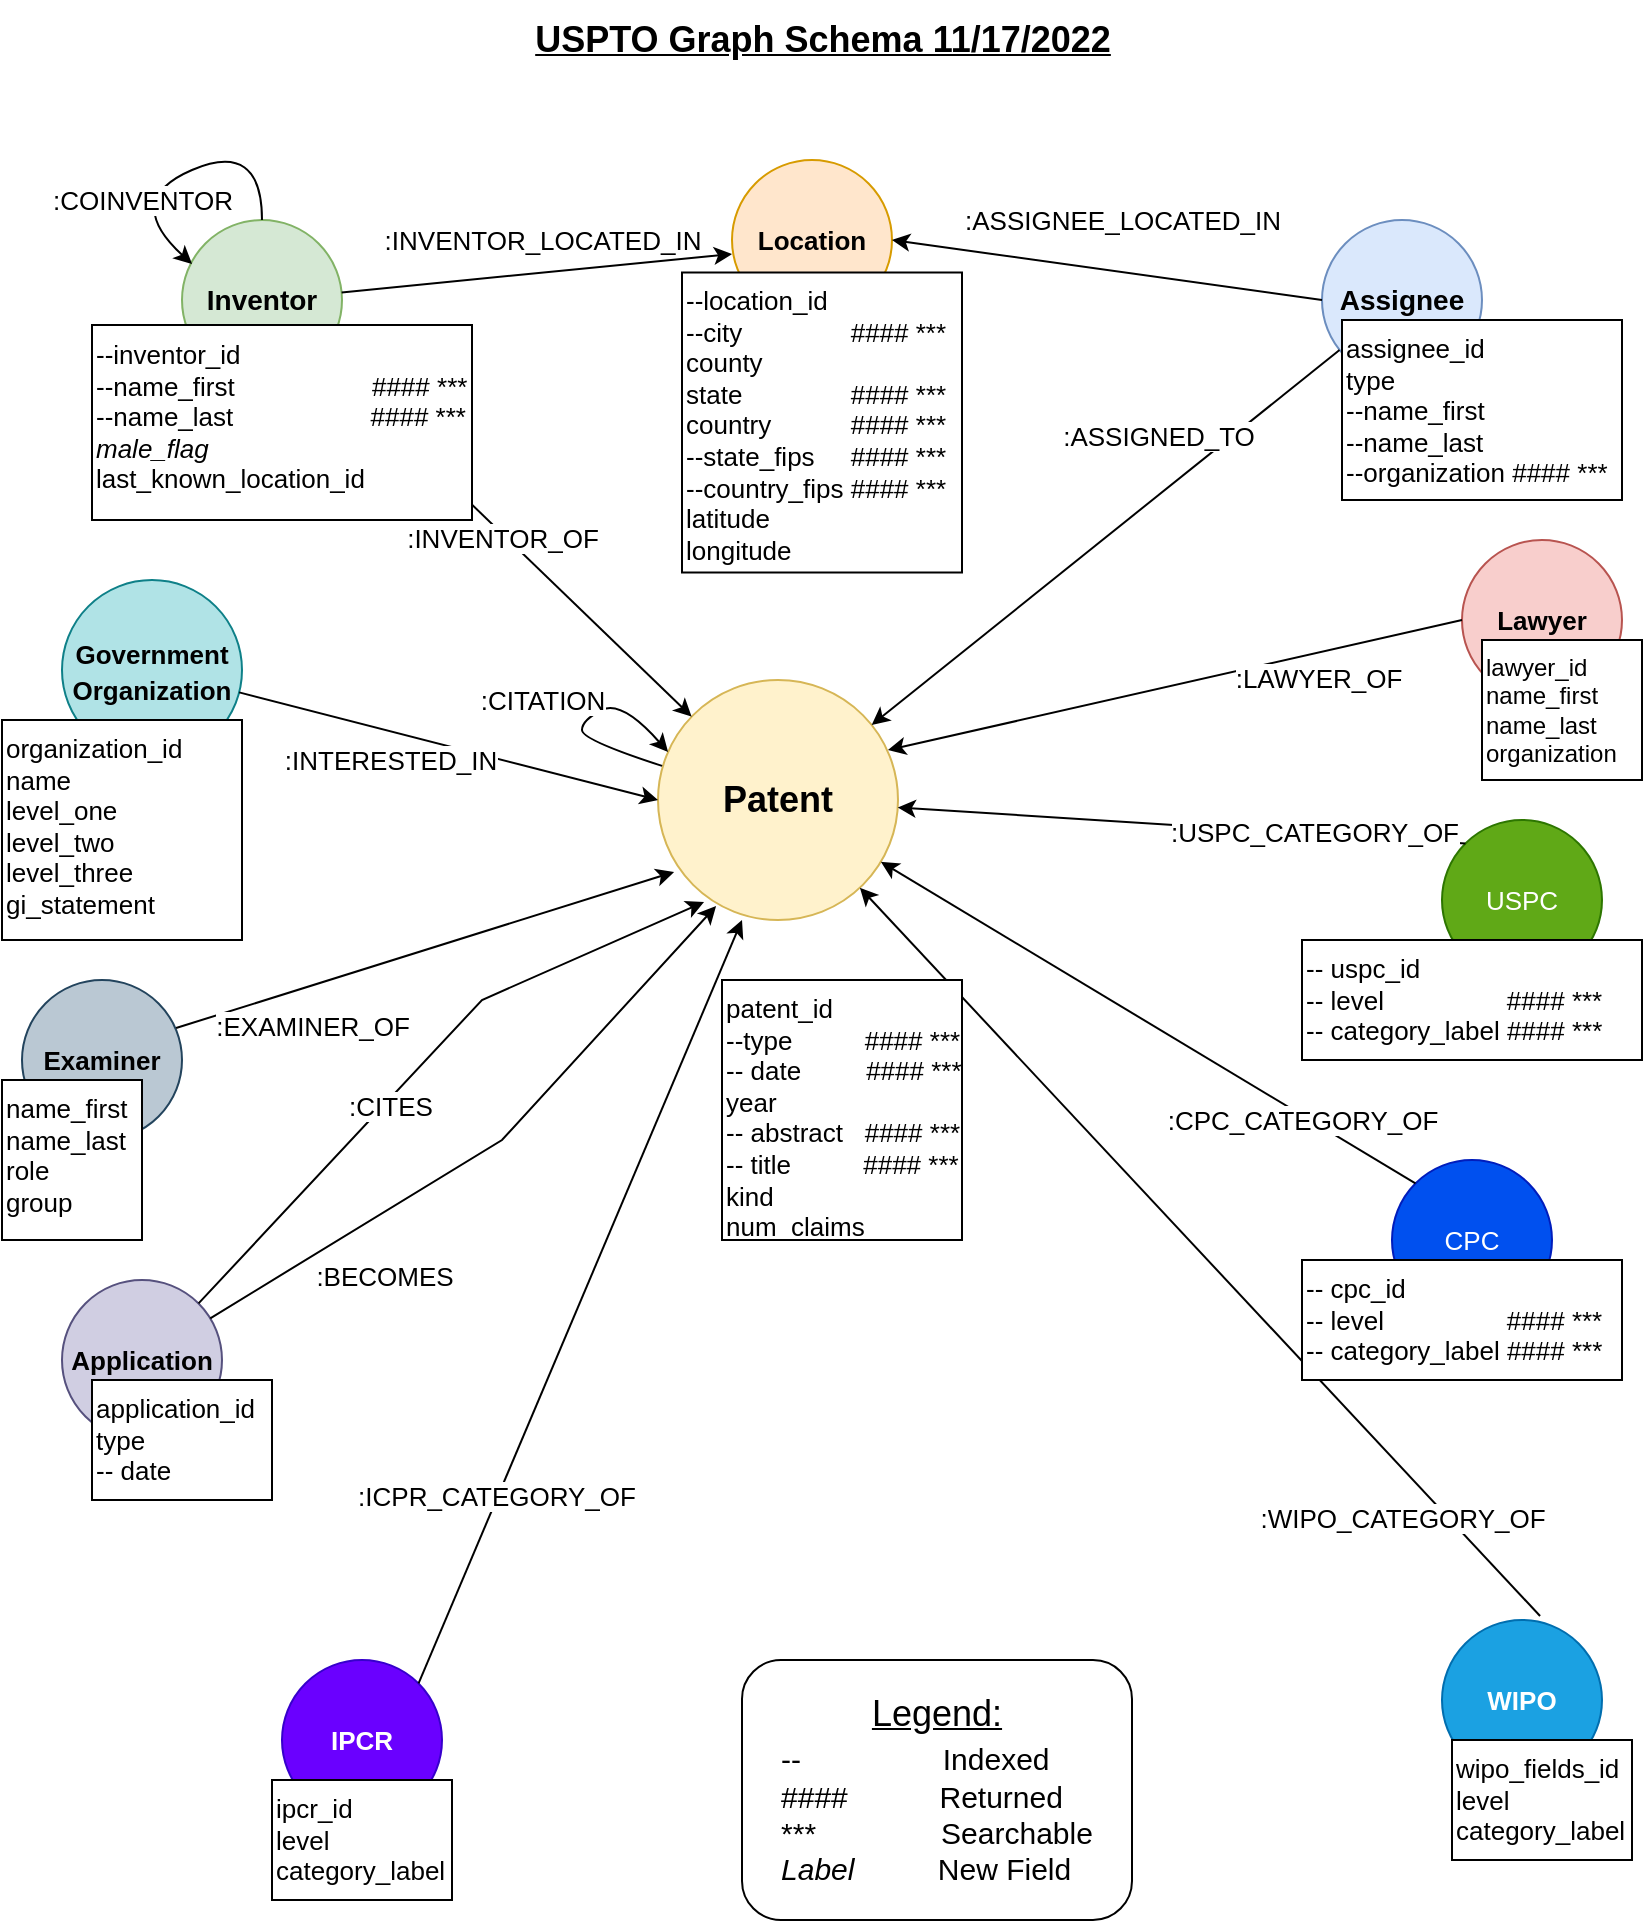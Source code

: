 <mxfile version="20.5.3" type="device"><diagram id="VbIkxto5LYiy9_u_ZyFP" name="Page-1"><mxGraphModel dx="1422" dy="762" grid="1" gridSize="10" guides="1" tooltips="1" connect="1" arrows="1" fold="1" page="1" pageScale="1" pageWidth="850" pageHeight="1100" math="0" shadow="0"><root><mxCell id="0"/><mxCell id="1" parent="0"/><mxCell id="I_eIPNrGaGb-8BUkP_D7-1" value="&lt;b&gt;Inventor&lt;/b&gt;" style="ellipse;whiteSpace=wrap;html=1;aspect=fixed;fillColor=#d5e8d4;strokeColor=#82b366;fontSize=14;" parent="1" vertex="1"><mxGeometry x="105" y="150" width="80" height="80" as="geometry"/></mxCell><mxCell id="I_eIPNrGaGb-8BUkP_D7-2" value="" style="curved=1;endArrow=classic;html=1;rounded=0;exitX=0.5;exitY=0;exitDx=0;exitDy=0;entryX=0.063;entryY=0.275;entryDx=0;entryDy=0;entryPerimeter=0;verticalAlign=middle;fontSize=14;" parent="1" source="I_eIPNrGaGb-8BUkP_D7-1" target="I_eIPNrGaGb-8BUkP_D7-1" edge="1"><mxGeometry width="50" height="50" relative="1" as="geometry"><mxPoint x="105" y="130" as="sourcePoint"/><mxPoint x="105" y="110" as="targetPoint"/><Array as="points"><mxPoint x="145" y="110"/><mxPoint x="75" y="140"/></Array></mxGeometry></mxCell><mxCell id="I_eIPNrGaGb-8BUkP_D7-3" value=":COINVENTOR" style="edgeLabel;html=1;align=center;verticalAlign=middle;resizable=0;points=[];fontSize=13;labelPosition=center;verticalLabelPosition=middle;" parent="I_eIPNrGaGb-8BUkP_D7-2" vertex="1" connectable="0"><mxGeometry x="0.231" y="4" relative="1" as="geometry"><mxPoint x="-6" y="2" as="offset"/></mxGeometry></mxCell><mxCell id="I_eIPNrGaGb-8BUkP_D7-4" value="&lt;b&gt;Patent&lt;/b&gt;" style="ellipse;whiteSpace=wrap;html=1;aspect=fixed;fontSize=18;fillColor=#fff2cc;strokeColor=#d6b656;" parent="1" vertex="1"><mxGeometry x="343" y="380" width="120" height="120" as="geometry"/></mxCell><mxCell id="I_eIPNrGaGb-8BUkP_D7-7" value="" style="endArrow=classic;html=1;rounded=0;fontSize=18;exitX=1;exitY=1;exitDx=0;exitDy=0;" parent="1" source="I_eIPNrGaGb-8BUkP_D7-1" target="I_eIPNrGaGb-8BUkP_D7-4" edge="1"><mxGeometry width="50" height="50" relative="1" as="geometry"><mxPoint x="225" y="240" as="sourcePoint"/><mxPoint x="275" y="190" as="targetPoint"/></mxGeometry></mxCell><mxCell id="I_eIPNrGaGb-8BUkP_D7-11" value=":INVENTOR_OF" style="edgeLabel;html=1;align=center;verticalAlign=middle;resizable=0;points=[];fontSize=13;" parent="I_eIPNrGaGb-8BUkP_D7-7" vertex="1" connectable="0"><mxGeometry x="-0.223" y="-3" relative="1" as="geometry"><mxPoint x="21" y="19" as="offset"/></mxGeometry></mxCell><mxCell id="I_eIPNrGaGb-8BUkP_D7-8" value="&lt;b&gt;Assignee&lt;/b&gt;" style="ellipse;whiteSpace=wrap;html=1;aspect=fixed;fontSize=14;fillColor=#dae8fc;strokeColor=#6c8ebf;" parent="1" vertex="1"><mxGeometry x="675" y="150" width="80" height="80" as="geometry"/></mxCell><mxCell id="I_eIPNrGaGb-8BUkP_D7-10" value=":ASSIGNED_TO" style="endArrow=classic;html=1;rounded=0;fontSize=13;" parent="1" source="I_eIPNrGaGb-8BUkP_D7-8" target="I_eIPNrGaGb-8BUkP_D7-4" edge="1"><mxGeometry x="-0.345" y="-23" width="50" height="50" relative="1" as="geometry"><mxPoint x="565" y="290" as="sourcePoint"/><mxPoint x="615" y="240" as="targetPoint"/><mxPoint as="offset"/></mxGeometry></mxCell><mxCell id="I_eIPNrGaGb-8BUkP_D7-12" value="&lt;b&gt;Location&lt;/b&gt;" style="ellipse;whiteSpace=wrap;html=1;aspect=fixed;fontSize=13;fillColor=#ffe6cc;strokeColor=#d79b00;" parent="1" vertex="1"><mxGeometry x="380" y="120" width="80" height="80" as="geometry"/></mxCell><mxCell id="I_eIPNrGaGb-8BUkP_D7-13" value=":INVENTOR_LOCATED_IN" style="endArrow=classic;html=1;rounded=0;fontSize=13;entryX=0;entryY=0.588;entryDx=0;entryDy=0;entryPerimeter=0;" parent="1" source="I_eIPNrGaGb-8BUkP_D7-1" target="I_eIPNrGaGb-8BUkP_D7-12" edge="1"><mxGeometry x="0.043" y="16" width="50" height="50" relative="1" as="geometry"><mxPoint x="195" y="190" as="sourcePoint"/><mxPoint x="385" y="190" as="targetPoint"/><mxPoint as="offset"/></mxGeometry></mxCell><mxCell id="I_eIPNrGaGb-8BUkP_D7-14" value=":ASSIGNEE_LOCATED_IN" style="endArrow=classic;html=1;rounded=0;fontSize=13;exitX=0;exitY=0.5;exitDx=0;exitDy=0;entryX=1;entryY=0.5;entryDx=0;entryDy=0;" parent="1" source="I_eIPNrGaGb-8BUkP_D7-8" target="I_eIPNrGaGb-8BUkP_D7-12" edge="1"><mxGeometry x="-0.037" y="-26" width="50" height="50" relative="1" as="geometry"><mxPoint x="575" y="180" as="sourcePoint"/><mxPoint x="625" y="130" as="targetPoint"/><mxPoint as="offset"/></mxGeometry></mxCell><mxCell id="I_eIPNrGaGb-8BUkP_D7-15" value="&lt;b&gt;Lawyer&lt;/b&gt;" style="ellipse;whiteSpace=wrap;html=1;aspect=fixed;fontSize=13;fillColor=#f8cecc;strokeColor=#b85450;" parent="1" vertex="1"><mxGeometry x="745" y="310" width="80" height="80" as="geometry"/></mxCell><mxCell id="I_eIPNrGaGb-8BUkP_D7-16" value="--location_id&lt;br&gt;--city&amp;nbsp; &amp;nbsp; &amp;nbsp; &amp;nbsp; &amp;nbsp; &amp;nbsp; &amp;nbsp; &amp;nbsp;#### ***&lt;br&gt;county&lt;br&gt;state&amp;nbsp; &amp;nbsp; &amp;nbsp; &amp;nbsp; &amp;nbsp; &amp;nbsp; &amp;nbsp; &amp;nbsp;#### ***&lt;br&gt;country&amp;nbsp; &amp;nbsp; &amp;nbsp; &amp;nbsp; &amp;nbsp; &amp;nbsp;#### ***&lt;br&gt;--state_fips&amp;nbsp; &amp;nbsp; &amp;nbsp;#### ***&lt;br&gt;--country_fips #### ***&lt;br&gt;latitude&lt;br&gt;longitude" style="whiteSpace=wrap;html=1;fontSize=13;align=left;verticalAlign=top;" parent="1" vertex="1"><mxGeometry x="355" y="176.25" width="140" height="150" as="geometry"/></mxCell><mxCell id="I_eIPNrGaGb-8BUkP_D7-17" value="assignee_id&lt;br&gt;type&lt;br&gt;--name_first&lt;br&gt;--name_last&lt;br&gt;--organization #### ***" style="whiteSpace=wrap;html=1;fontSize=13;align=left;verticalAlign=top;" parent="1" vertex="1"><mxGeometry x="685" y="200" width="140" height="90" as="geometry"/></mxCell><mxCell id="I_eIPNrGaGb-8BUkP_D7-18" value="--inventor_id&lt;br&gt;--name_first&amp;nbsp; &amp;nbsp; &amp;nbsp; &amp;nbsp; &amp;nbsp; &amp;nbsp; &amp;nbsp; &amp;nbsp; &amp;nbsp; &amp;nbsp;#### ***&lt;br&gt;--name_last&amp;nbsp; &amp;nbsp; &amp;nbsp; &amp;nbsp; &amp;nbsp; &amp;nbsp; &amp;nbsp; &amp;nbsp; &amp;nbsp; &amp;nbsp;#### ***&lt;br&gt;&lt;i&gt;male_flag&lt;/i&gt;&lt;br&gt;last_known_location_id" style="whiteSpace=wrap;html=1;fontSize=13;align=left;verticalAlign=top;" parent="1" vertex="1"><mxGeometry x="60" y="202.5" width="190" height="97.5" as="geometry"/></mxCell><mxCell id="8tcnVI2hWbha8-BifQ2l-1" value="" style="endArrow=classic;html=1;rounded=0;exitX=0;exitY=0.5;exitDx=0;exitDy=0;entryX=0.958;entryY=0.292;entryDx=0;entryDy=0;entryPerimeter=0;" edge="1" parent="1" source="I_eIPNrGaGb-8BUkP_D7-15" target="I_eIPNrGaGb-8BUkP_D7-4"><mxGeometry width="50" height="50" relative="1" as="geometry"><mxPoint x="585" y="470" as="sourcePoint"/><mxPoint x="635" y="420" as="targetPoint"/></mxGeometry></mxCell><mxCell id="8tcnVI2hWbha8-BifQ2l-10" value=":LAWYER_OF" style="edgeLabel;html=1;align=center;verticalAlign=middle;resizable=0;points=[];fontSize=13;" vertex="1" connectable="0" parent="8tcnVI2hWbha8-BifQ2l-1"><mxGeometry x="-0.091" y="-1" relative="1" as="geometry"><mxPoint x="59" as="offset"/></mxGeometry></mxCell><mxCell id="8tcnVI2hWbha8-BifQ2l-2" value="lawyer_id&lt;br&gt;name_first&lt;br&gt;name_last&lt;br&gt;&lt;div style=&quot;&quot;&gt;&lt;span style=&quot;background-color: initial;&quot;&gt;organization&lt;/span&gt;&lt;/div&gt;" style="rounded=0;whiteSpace=wrap;html=1;align=left;verticalAlign=top;" vertex="1" parent="1"><mxGeometry x="755" y="360" width="80" height="70" as="geometry"/></mxCell><mxCell id="8tcnVI2hWbha8-BifQ2l-3" value="&lt;font style=&quot;font-size: 18px;&quot;&gt;&lt;u&gt;&lt;font style=&quot;font-size: 18px;&quot;&gt;Legend:&lt;/font&gt;&lt;br&gt;&lt;/u&gt;&lt;/font&gt;&lt;div style=&quot;text-align: left; font-size: 18px;&quot;&gt;&lt;span style=&quot;background-color: initial;&quot;&gt;&lt;font style=&quot;font-size: 15px;&quot;&gt;--&amp;nbsp; &amp;nbsp; &amp;nbsp; &amp;nbsp; &amp;nbsp; &amp;nbsp; &amp;nbsp; &amp;nbsp; &amp;nbsp;Indexed&lt;/font&gt;&lt;/span&gt;&lt;/div&gt;&lt;div style=&quot;text-align: left; font-size: 15px;&quot;&gt;&lt;span style=&quot;background-color: initial;&quot;&gt;&lt;font style=&quot;font-size: 15px;&quot;&gt;####&amp;nbsp; &amp;nbsp; &amp;nbsp; &amp;nbsp; &amp;nbsp; &amp;nbsp;Returned&lt;/font&gt;&lt;/span&gt;&lt;/div&gt;&lt;div style=&quot;text-align: left; font-size: 15px;&quot;&gt;&lt;span style=&quot;background-color: initial;&quot;&gt;&lt;font style=&quot;font-size: 15px;&quot;&gt;***&amp;nbsp; &amp;nbsp; &amp;nbsp; &amp;nbsp; &amp;nbsp; &amp;nbsp; &amp;nbsp; &amp;nbsp;Searchable&lt;/font&gt;&lt;/span&gt;&lt;/div&gt;&lt;div style=&quot;text-align: left; font-size: 15px;&quot;&gt;&lt;span style=&quot;background-color: initial;&quot;&gt;&lt;font style=&quot;font-size: 15px;&quot;&gt;&lt;i style=&quot;&quot;&gt;Label&amp;nbsp; &amp;nbsp; &amp;nbsp; &amp;nbsp; &amp;nbsp;&amp;nbsp;&lt;/i&gt;New Field&lt;/font&gt;&lt;/span&gt;&lt;/div&gt;" style="rounded=1;whiteSpace=wrap;html=1;" vertex="1" parent="1"><mxGeometry x="385" y="870" width="195" height="130" as="geometry"/></mxCell><mxCell id="8tcnVI2hWbha8-BifQ2l-4" value="USPTO Graph Schema 11/17/2022" style="text;html=1;align=center;verticalAlign=middle;resizable=0;points=[];autosize=1;strokeColor=none;fillColor=none;fontSize=18;fontStyle=5" vertex="1" parent="1"><mxGeometry x="270" y="40" width="310" height="40" as="geometry"/></mxCell><mxCell id="8tcnVI2hWbha8-BifQ2l-5" value="&lt;b style=&quot;font-size: 13px;&quot;&gt;Government&lt;br&gt;Organization&lt;/b&gt;" style="ellipse;whiteSpace=wrap;html=1;aspect=fixed;fontSize=15;fillColor=#b0e3e6;strokeColor=#0e8088;" vertex="1" parent="1"><mxGeometry x="45" y="330" width="90" height="90" as="geometry"/></mxCell><mxCell id="8tcnVI2hWbha8-BifQ2l-7" value="" style="endArrow=classic;html=1;rounded=0;fontSize=13;entryX=0;entryY=0.5;entryDx=0;entryDy=0;" edge="1" parent="1" source="8tcnVI2hWbha8-BifQ2l-5" target="I_eIPNrGaGb-8BUkP_D7-4"><mxGeometry width="50" height="50" relative="1" as="geometry"><mxPoint x="155" y="465" as="sourcePoint"/><mxPoint x="205" y="415" as="targetPoint"/></mxGeometry></mxCell><mxCell id="8tcnVI2hWbha8-BifQ2l-12" value=":INTERESTED_IN" style="edgeLabel;html=1;align=center;verticalAlign=middle;resizable=0;points=[];fontSize=13;" vertex="1" connectable="0" parent="8tcnVI2hWbha8-BifQ2l-7"><mxGeometry x="-0.281" y="1" relative="1" as="geometry"><mxPoint y="15" as="offset"/></mxGeometry></mxCell><mxCell id="8tcnVI2hWbha8-BifQ2l-8" value=":CITATION" style="curved=1;endArrow=classic;html=1;rounded=0;fontSize=13;exitX=0.017;exitY=0.358;exitDx=0;exitDy=0;exitPerimeter=0;entryX=0.042;entryY=0.3;entryDx=0;entryDy=0;entryPerimeter=0;" edge="1" parent="1" source="I_eIPNrGaGb-8BUkP_D7-4" target="I_eIPNrGaGb-8BUkP_D7-4"><mxGeometry x="-0.046" y="22" width="50" height="50" relative="1" as="geometry"><mxPoint x="195" y="390" as="sourcePoint"/><mxPoint x="245" y="340" as="targetPoint"/><Array as="points"><mxPoint x="305" y="410"/><mxPoint x="305" y="400"/><mxPoint x="325" y="390"/></Array><mxPoint x="-10" y="10" as="offset"/></mxGeometry></mxCell><mxCell id="8tcnVI2hWbha8-BifQ2l-11" value="organization_id&lt;br&gt;name&lt;br&gt;level_one&lt;br&gt;level_two&lt;br&gt;level_three&lt;br&gt;gi_statement" style="rounded=0;whiteSpace=wrap;html=1;fontSize=13;align=left;verticalAlign=top;" vertex="1" parent="1"><mxGeometry x="15" y="400" width="120" height="110" as="geometry"/></mxCell><mxCell id="8tcnVI2hWbha8-BifQ2l-13" value="Examiner" style="ellipse;whiteSpace=wrap;html=1;aspect=fixed;fontSize=13;fillColor=#bac8d3;strokeColor=#23445d;fontStyle=1" vertex="1" parent="1"><mxGeometry x="25" y="530" width="80" height="80" as="geometry"/></mxCell><mxCell id="8tcnVI2hWbha8-BifQ2l-14" value="" style="endArrow=classic;html=1;rounded=0;fontSize=13;exitX=0.963;exitY=0.3;exitDx=0;exitDy=0;exitPerimeter=0;entryX=0.067;entryY=0.8;entryDx=0;entryDy=0;entryPerimeter=0;" edge="1" parent="1" source="8tcnVI2hWbha8-BifQ2l-13" target="I_eIPNrGaGb-8BUkP_D7-4"><mxGeometry width="50" height="50" relative="1" as="geometry"><mxPoint x="105" y="590" as="sourcePoint"/><mxPoint x="355" y="460" as="targetPoint"/></mxGeometry></mxCell><mxCell id="8tcnVI2hWbha8-BifQ2l-15" value=":EXAMINER_OF" style="edgeLabel;html=1;align=center;verticalAlign=middle;resizable=0;points=[];fontSize=13;" vertex="1" connectable="0" parent="8tcnVI2hWbha8-BifQ2l-14"><mxGeometry x="0.097" relative="1" as="geometry"><mxPoint x="-69" y="41" as="offset"/></mxGeometry></mxCell><mxCell id="8tcnVI2hWbha8-BifQ2l-16" value="name_first&lt;br&gt;name_last&lt;br&gt;role&lt;br&gt;group" style="rounded=0;whiteSpace=wrap;html=1;fontSize=13;align=left;verticalAlign=top;" vertex="1" parent="1"><mxGeometry x="15" y="580" width="70" height="80" as="geometry"/></mxCell><mxCell id="8tcnVI2hWbha8-BifQ2l-17" value="Application" style="ellipse;whiteSpace=wrap;html=1;aspect=fixed;fontSize=13;align=center;fontStyle=1;fillColor=#d0cee2;strokeColor=#56517e;" vertex="1" parent="1"><mxGeometry x="45" y="680" width="80" height="80" as="geometry"/></mxCell><mxCell id="8tcnVI2hWbha8-BifQ2l-18" value="" style="endArrow=classic;html=1;rounded=0;fontSize=13;entryX=0.242;entryY=0.942;entryDx=0;entryDy=0;entryPerimeter=0;" edge="1" parent="1" source="8tcnVI2hWbha8-BifQ2l-17" target="I_eIPNrGaGb-8BUkP_D7-4"><mxGeometry width="50" height="50" relative="1" as="geometry"><mxPoint x="125" y="740" as="sourcePoint"/><mxPoint x="175" y="690" as="targetPoint"/><Array as="points"><mxPoint x="265" y="610"/></Array></mxGeometry></mxCell><mxCell id="8tcnVI2hWbha8-BifQ2l-19" value=":BECOMES" style="edgeLabel;html=1;align=center;verticalAlign=middle;resizable=0;points=[];fontSize=13;" vertex="1" connectable="0" parent="8tcnVI2hWbha8-BifQ2l-18"><mxGeometry x="-0.073" y="-3" relative="1" as="geometry"><mxPoint x="-45" y="56" as="offset"/></mxGeometry></mxCell><mxCell id="8tcnVI2hWbha8-BifQ2l-20" value="application_id&lt;br&gt;type&lt;br&gt;-- date" style="rounded=0;whiteSpace=wrap;html=1;fontSize=13;align=left;verticalAlign=top;" vertex="1" parent="1"><mxGeometry x="60" y="730" width="90" height="60" as="geometry"/></mxCell><mxCell id="8tcnVI2hWbha8-BifQ2l-21" value="IPCR" style="ellipse;whiteSpace=wrap;html=1;aspect=fixed;fontSize=13;fontStyle=1;fillColor=#6a00ff;strokeColor=#3700CC;fontColor=#ffffff;" vertex="1" parent="1"><mxGeometry x="155" y="870" width="80" height="80" as="geometry"/></mxCell><mxCell id="8tcnVI2hWbha8-BifQ2l-22" value="" style="endArrow=classic;html=1;rounded=0;fontSize=13;exitX=1;exitY=0;exitDx=0;exitDy=0;entryX=0.192;entryY=0.925;entryDx=0;entryDy=0;entryPerimeter=0;" edge="1" parent="1" source="8tcnVI2hWbha8-BifQ2l-17" target="I_eIPNrGaGb-8BUkP_D7-4"><mxGeometry width="50" height="50" relative="1" as="geometry"><mxPoint x="115" y="740" as="sourcePoint"/><mxPoint x="165" y="690" as="targetPoint"/><Array as="points"><mxPoint x="255" y="540"/></Array></mxGeometry></mxCell><mxCell id="8tcnVI2hWbha8-BifQ2l-23" value=":CITES" style="edgeLabel;html=1;align=center;verticalAlign=middle;resizable=0;points=[];fontSize=13;" vertex="1" connectable="0" parent="8tcnVI2hWbha8-BifQ2l-22"><mxGeometry x="-0.168" y="-2" relative="1" as="geometry"><mxPoint as="offset"/></mxGeometry></mxCell><mxCell id="8tcnVI2hWbha8-BifQ2l-24" value="" style="endArrow=classic;html=1;rounded=0;fontSize=13;exitX=1;exitY=0;exitDx=0;exitDy=0;entryX=0.35;entryY=1;entryDx=0;entryDy=0;entryPerimeter=0;" edge="1" parent="1" source="8tcnVI2hWbha8-BifQ2l-21" target="I_eIPNrGaGb-8BUkP_D7-4"><mxGeometry width="50" height="50" relative="1" as="geometry"><mxPoint x="165" y="920" as="sourcePoint"/><mxPoint x="215" y="870" as="targetPoint"/></mxGeometry></mxCell><mxCell id="8tcnVI2hWbha8-BifQ2l-25" value=":ICPR_CATEGORY_OF" style="edgeLabel;html=1;align=center;verticalAlign=middle;resizable=0;points=[];fontSize=13;" vertex="1" connectable="0" parent="8tcnVI2hWbha8-BifQ2l-24"><mxGeometry x="-0.507" y="1" relative="1" as="geometry"><mxPoint as="offset"/></mxGeometry></mxCell><mxCell id="8tcnVI2hWbha8-BifQ2l-26" value="ipcr_id&lt;br&gt;level&lt;br&gt;&lt;div style=&quot;&quot;&gt;&lt;span style=&quot;background-color: initial;&quot;&gt;category_label&lt;/span&gt;&lt;/div&gt;" style="rounded=0;whiteSpace=wrap;html=1;fontSize=13;align=left;verticalAlign=top;" vertex="1" parent="1"><mxGeometry x="150" y="930" width="90" height="60" as="geometry"/></mxCell><mxCell id="8tcnVI2hWbha8-BifQ2l-27" value="WIPO" style="ellipse;whiteSpace=wrap;html=1;aspect=fixed;fontSize=13;fontStyle=1;fillColor=#1ba1e2;fontColor=#ffffff;strokeColor=#006EAF;" vertex="1" parent="1"><mxGeometry x="735" y="850" width="80" height="80" as="geometry"/></mxCell><mxCell id="8tcnVI2hWbha8-BifQ2l-28" value="" style="endArrow=classic;html=1;rounded=0;fontSize=13;exitX=0.613;exitY=-0.025;exitDx=0;exitDy=0;exitPerimeter=0;" edge="1" parent="1" source="8tcnVI2hWbha8-BifQ2l-27" target="I_eIPNrGaGb-8BUkP_D7-4"><mxGeometry width="50" height="50" relative="1" as="geometry"><mxPoint x="415" y="840" as="sourcePoint"/><mxPoint x="465" y="790" as="targetPoint"/></mxGeometry></mxCell><mxCell id="8tcnVI2hWbha8-BifQ2l-29" value=":WIPO_CATEGORY_OF" style="edgeLabel;html=1;align=center;verticalAlign=middle;resizable=0;points=[];fontSize=13;" vertex="1" connectable="0" parent="8tcnVI2hWbha8-BifQ2l-28"><mxGeometry x="-0.593" relative="1" as="geometry"><mxPoint y="25" as="offset"/></mxGeometry></mxCell><mxCell id="8tcnVI2hWbha8-BifQ2l-30" value="wipo_fields_id&lt;br&gt;level&lt;br&gt;category_label" style="rounded=0;whiteSpace=wrap;html=1;fontSize=13;align=left;verticalAlign=top;" vertex="1" parent="1"><mxGeometry x="740" y="910" width="90" height="60" as="geometry"/></mxCell><mxCell id="8tcnVI2hWbha8-BifQ2l-32" value="CPC" style="ellipse;whiteSpace=wrap;html=1;aspect=fixed;fontSize=13;fillColor=#0050ef;fontColor=#ffffff;strokeColor=#001DBC;" vertex="1" parent="1"><mxGeometry x="710" y="620" width="80" height="80" as="geometry"/></mxCell><mxCell id="8tcnVI2hWbha8-BifQ2l-34" value="-- cpc_id&lt;br&gt;-- level&amp;nbsp; &amp;nbsp; &amp;nbsp; &amp;nbsp; &amp;nbsp; &amp;nbsp; &amp;nbsp; &amp;nbsp; &amp;nbsp;#### ***&lt;br&gt;-- category_label #### ***" style="rounded=0;whiteSpace=wrap;html=1;fontSize=13;align=left;verticalAlign=top;" vertex="1" parent="1"><mxGeometry x="665" y="670" width="160" height="60" as="geometry"/></mxCell><mxCell id="8tcnVI2hWbha8-BifQ2l-35" value="USPC" style="ellipse;whiteSpace=wrap;html=1;aspect=fixed;fontSize=13;fillColor=#60a917;fontColor=#ffffff;strokeColor=#2D7600;" vertex="1" parent="1"><mxGeometry x="735" y="450" width="80" height="80" as="geometry"/></mxCell><mxCell id="8tcnVI2hWbha8-BifQ2l-37" value="" style="endArrow=classic;html=1;rounded=0;fontSize=13;exitX=0;exitY=0;exitDx=0;exitDy=0;" edge="1" parent="1" source="8tcnVI2hWbha8-BifQ2l-35" target="I_eIPNrGaGb-8BUkP_D7-4"><mxGeometry width="50" height="50" relative="1" as="geometry"><mxPoint x="395" y="690" as="sourcePoint"/><mxPoint x="445" y="640" as="targetPoint"/></mxGeometry></mxCell><mxCell id="8tcnVI2hWbha8-BifQ2l-40" value=":USPC_CATEGORY_OF" style="edgeLabel;html=1;align=center;verticalAlign=middle;resizable=0;points=[];fontSize=13;" vertex="1" connectable="0" parent="8tcnVI2hWbha8-BifQ2l-37"><mxGeometry x="-0.464" y="-1" relative="1" as="geometry"><mxPoint as="offset"/></mxGeometry></mxCell><mxCell id="8tcnVI2hWbha8-BifQ2l-38" value="-- uspc_id&lt;br&gt;-- level&amp;nbsp; &amp;nbsp; &amp;nbsp; &amp;nbsp; &amp;nbsp; &amp;nbsp; &amp;nbsp; &amp;nbsp; &amp;nbsp;#### ***&lt;br&gt;-- category_label #### ***" style="rounded=0;whiteSpace=wrap;html=1;fontSize=13;align=left;verticalAlign=top;" vertex="1" parent="1"><mxGeometry x="665" y="510" width="170" height="60" as="geometry"/></mxCell><mxCell id="8tcnVI2hWbha8-BifQ2l-39" value="patent_id&lt;br&gt;--type&amp;nbsp; &amp;nbsp; &amp;nbsp; &amp;nbsp; &amp;nbsp; #### ***&lt;br&gt;-- date&amp;nbsp; &amp;nbsp; &amp;nbsp; &amp;nbsp; &amp;nbsp;#### ***&lt;br&gt;year&lt;br&gt;-- abstract&amp;nbsp; &amp;nbsp;#### ***&lt;br&gt;-- title&amp;nbsp; &amp;nbsp; &amp;nbsp; &amp;nbsp; &amp;nbsp; #### ***&lt;br&gt;kind&lt;br&gt;num_claims" style="rounded=0;whiteSpace=wrap;html=1;fontSize=13;align=left;verticalAlign=top;" vertex="1" parent="1"><mxGeometry x="375" y="530" width="120" height="130" as="geometry"/></mxCell><mxCell id="8tcnVI2hWbha8-BifQ2l-43" value="" style="endArrow=classic;html=1;rounded=0;fontSize=13;exitX=0;exitY=0;exitDx=0;exitDy=0;" edge="1" parent="1" source="8tcnVI2hWbha8-BifQ2l-32" target="I_eIPNrGaGb-8BUkP_D7-4"><mxGeometry width="50" height="50" relative="1" as="geometry"><mxPoint x="744.996" y="654.756" as="sourcePoint"/><mxPoint x="480.28" y="500.0" as="targetPoint"/></mxGeometry></mxCell><mxCell id="8tcnVI2hWbha8-BifQ2l-44" value=":CPC_CATEGORY_OF" style="edgeLabel;html=1;align=center;verticalAlign=middle;resizable=0;points=[];fontSize=13;" vertex="1" connectable="0" parent="8tcnVI2hWbha8-BifQ2l-43"><mxGeometry x="-0.087" relative="1" as="geometry"><mxPoint x="65" y="41" as="offset"/></mxGeometry></mxCell></root></mxGraphModel></diagram></mxfile>